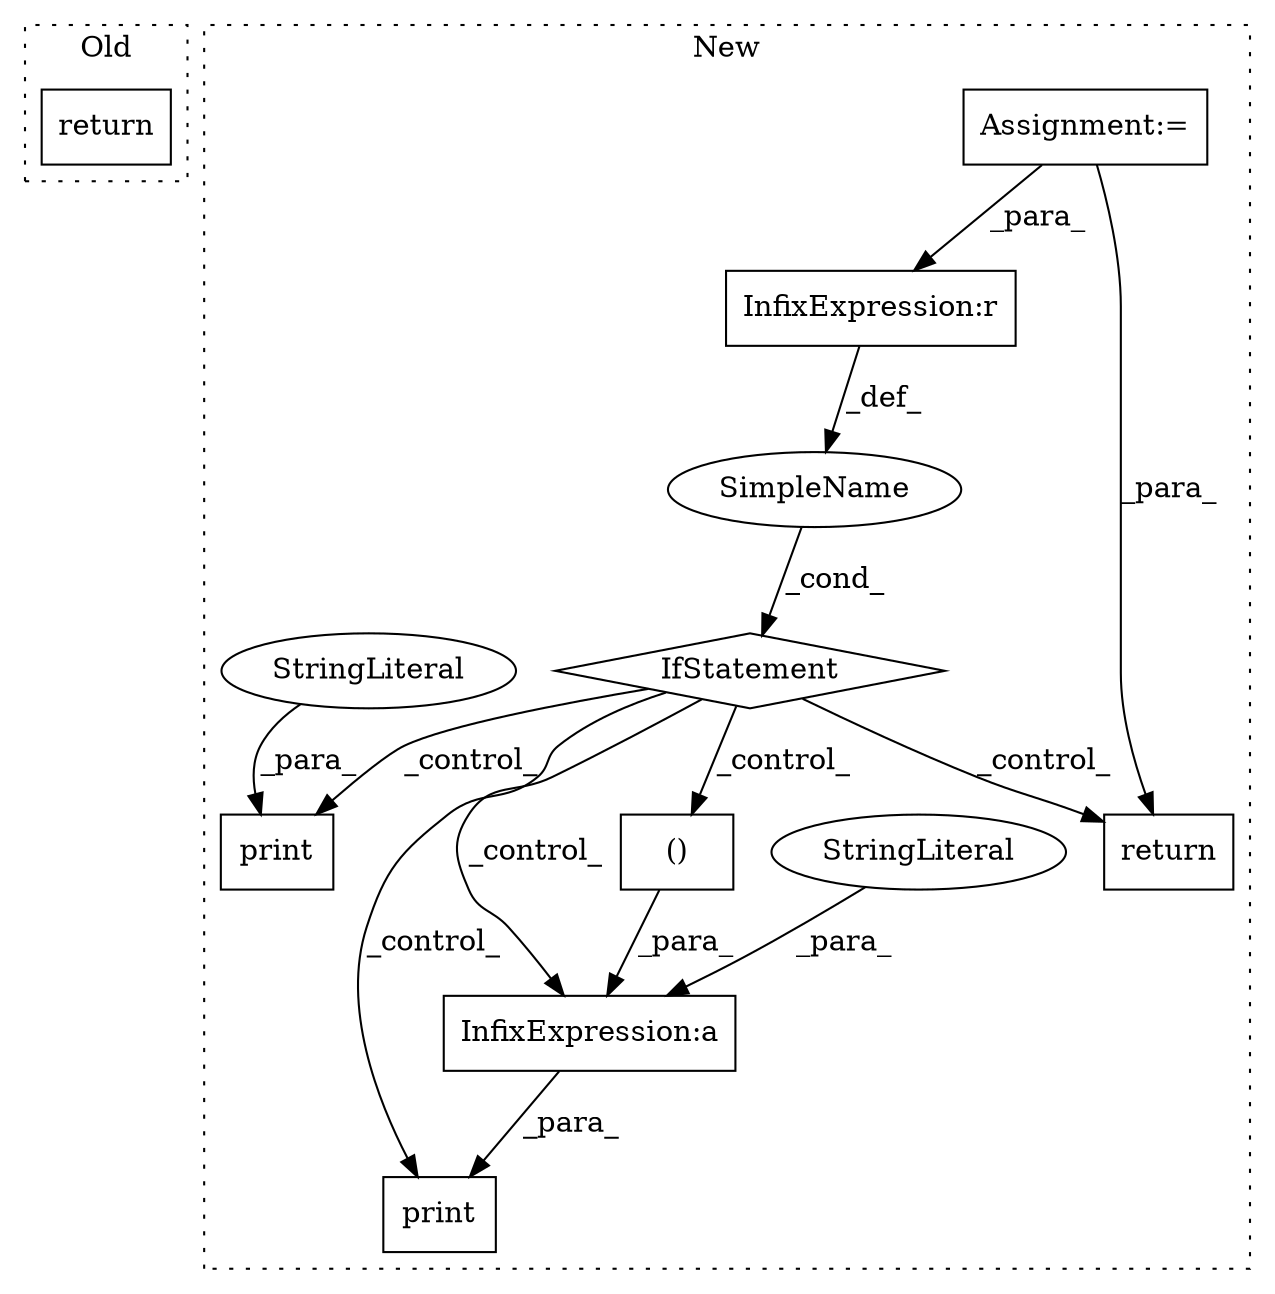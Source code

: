 digraph G {
subgraph cluster0 {
1 [label="return" a="41" s="2559" l="7" shape="box"];
label = "Old";
style="dotted";
}
subgraph cluster1 {
2 [label="print" a="32" s="3423,3501" l="6,1" shape="box"];
3 [label="StringLiteral" a="45" s="3429" l="72" shape="ellipse"];
4 [label="IfStatement" a="25" s="3041,3056" l="4,2" shape="diamond"];
5 [label="SimpleName" a="42" s="" l="" shape="ellipse"];
6 [label="Assignment:=" a="7" s="2985" l="1" shape="box"];
7 [label="InfixExpression:r" a="27" s="3048" l="4" shape="box"];
8 [label="return" a="41" s="3549" l="7" shape="box"];
9 [label="InfixExpression:a" a="27" s="3191" l="10" shape="box"];
10 [label="StringLiteral" a="45" s="3072" l="119" shape="ellipse"];
11 [label="print" a="32" s="3066,3261" l="6,2" shape="box"];
12 [label="()" a="106" s="3201" l="60" shape="box"];
label = "New";
style="dotted";
}
3 -> 2 [label="_para_"];
4 -> 12 [label="_control_"];
4 -> 9 [label="_control_"];
4 -> 11 [label="_control_"];
4 -> 8 [label="_control_"];
4 -> 2 [label="_control_"];
5 -> 4 [label="_cond_"];
6 -> 7 [label="_para_"];
6 -> 8 [label="_para_"];
7 -> 5 [label="_def_"];
9 -> 11 [label="_para_"];
10 -> 9 [label="_para_"];
12 -> 9 [label="_para_"];
}